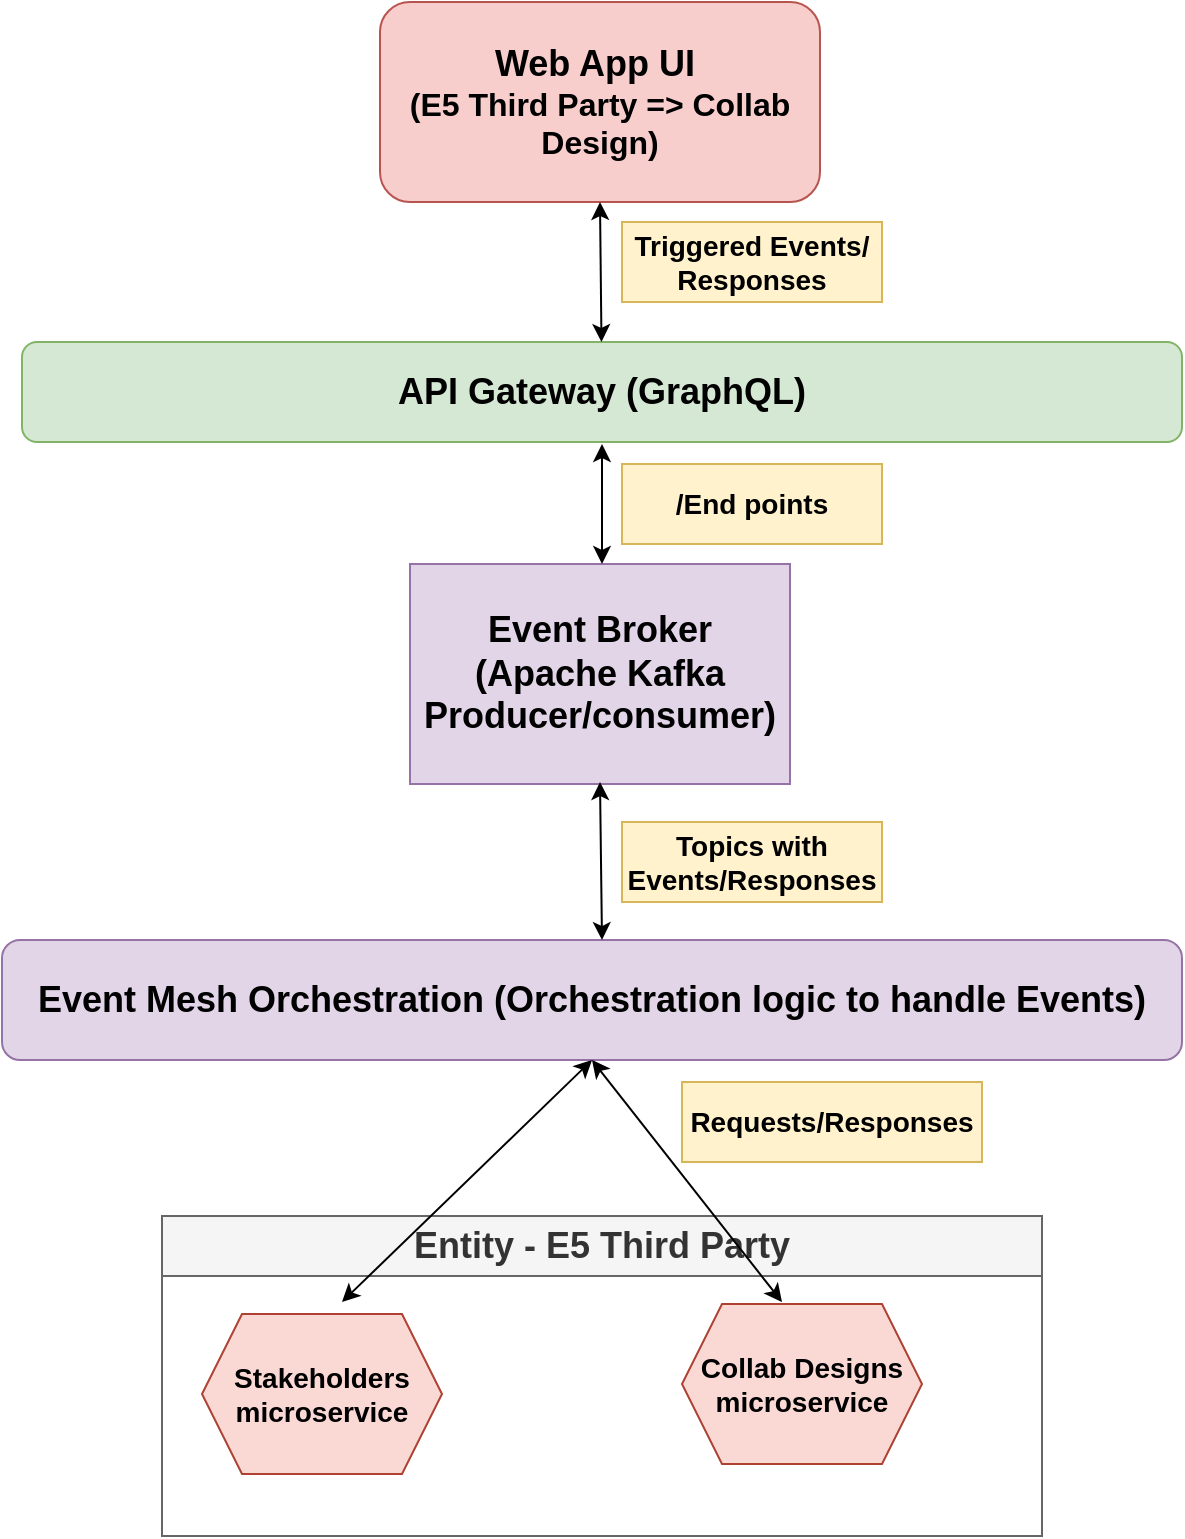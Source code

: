 <mxfile version="24.1.0" type="github">
  <diagram name="Page-1" id="lq2E3iUTwcxpcJMJKccM">
    <mxGraphModel dx="1590" dy="679" grid="1" gridSize="10" guides="1" tooltips="1" connect="1" arrows="1" fold="1" page="1" pageScale="1" pageWidth="850" pageHeight="1100" math="0" shadow="0">
      <root>
        <mxCell id="0" />
        <mxCell id="1" parent="0" />
        <mxCell id="_Vlkt0tSZf_k8hfW9mjZ-1" value="&lt;font style=&quot;font-size: 18px;&quot;&gt;&lt;b&gt;API Gateway (GraphQL)&lt;/b&gt;&lt;/font&gt;" style="rounded=1;whiteSpace=wrap;html=1;fillColor=#d5e8d4;strokeColor=#82b366;" vertex="1" parent="1">
          <mxGeometry x="190" y="200" width="580" height="50" as="geometry" />
        </mxCell>
        <mxCell id="_Vlkt0tSZf_k8hfW9mjZ-2" value="&lt;b&gt;&lt;font style=&quot;font-size: 18px;&quot;&gt;Web App UI&amp;nbsp;&lt;/font&gt;&lt;/b&gt;&lt;div&gt;&lt;b&gt;&lt;font style=&quot;&quot; size=&quot;3&quot;&gt;(E5 Third Party =&amp;gt; Collab Design)&lt;/font&gt;&lt;/b&gt;&lt;/div&gt;" style="rounded=1;whiteSpace=wrap;html=1;fillColor=#f8cecc;strokeColor=#b85450;" vertex="1" parent="1">
          <mxGeometry x="369" y="30" width="220" height="100" as="geometry" />
        </mxCell>
        <mxCell id="_Vlkt0tSZf_k8hfW9mjZ-10" value="&lt;b&gt;&lt;font style=&quot;font-size: 18px;&quot;&gt;Event Broker (Apache Kafka Producer/consumer)&lt;/font&gt;&lt;/b&gt;" style="rounded=0;whiteSpace=wrap;html=1;fillColor=#e1d5e7;strokeColor=#9673a6;" vertex="1" parent="1">
          <mxGeometry x="384" y="311" width="190" height="110" as="geometry" />
        </mxCell>
        <mxCell id="_Vlkt0tSZf_k8hfW9mjZ-11" value="&lt;b&gt;&lt;font style=&quot;font-size: 18px;&quot;&gt;Event Mesh Orchestration (Orchestration logic to handle Events)&lt;/font&gt;&lt;/b&gt;" style="rounded=1;whiteSpace=wrap;html=1;fillColor=#e1d5e7;strokeColor=#9673a6;" vertex="1" parent="1">
          <mxGeometry x="180" y="499" width="590" height="60" as="geometry" />
        </mxCell>
        <mxCell id="_Vlkt0tSZf_k8hfW9mjZ-12" value="" style="endArrow=classic;startArrow=classic;html=1;rounded=0;entryX=0.5;entryY=1;entryDx=0;entryDy=0;" edge="1" parent="1" source="_Vlkt0tSZf_k8hfW9mjZ-1" target="_Vlkt0tSZf_k8hfW9mjZ-2">
          <mxGeometry width="50" height="50" relative="1" as="geometry">
            <mxPoint x="530" y="270" as="sourcePoint" />
            <mxPoint x="580" y="220" as="targetPoint" />
          </mxGeometry>
        </mxCell>
        <mxCell id="_Vlkt0tSZf_k8hfW9mjZ-13" value="&lt;b&gt;&lt;font style=&quot;font-size: 14px;&quot;&gt;Triggered Events/ Responses&lt;/font&gt;&lt;/b&gt;" style="text;html=1;align=center;verticalAlign=middle;whiteSpace=wrap;rounded=0;fillColor=#fff2cc;strokeColor=#d6b656;" vertex="1" parent="1">
          <mxGeometry x="490" y="140" width="130" height="40" as="geometry" />
        </mxCell>
        <mxCell id="_Vlkt0tSZf_k8hfW9mjZ-14" value="" style="endArrow=classic;startArrow=classic;html=1;rounded=0;exitX=0.5;exitY=0;exitDx=0;exitDy=0;" edge="1" parent="1">
          <mxGeometry width="50" height="50" relative="1" as="geometry">
            <mxPoint x="480" y="311" as="sourcePoint" />
            <mxPoint x="480" y="251" as="targetPoint" />
          </mxGeometry>
        </mxCell>
        <mxCell id="_Vlkt0tSZf_k8hfW9mjZ-15" value="&lt;b&gt;&lt;font style=&quot;font-size: 14px;&quot;&gt;/End points&lt;/font&gt;&lt;/b&gt;" style="text;html=1;align=center;verticalAlign=middle;whiteSpace=wrap;rounded=0;fillColor=#fff2cc;strokeColor=#d6b656;" vertex="1" parent="1">
          <mxGeometry x="490" y="261" width="130" height="40" as="geometry" />
        </mxCell>
        <mxCell id="_Vlkt0tSZf_k8hfW9mjZ-18" value="" style="endArrow=classic;startArrow=classic;html=1;rounded=0;entryX=0.5;entryY=0.991;entryDx=0;entryDy=0;entryPerimeter=0;" edge="1" parent="1" target="_Vlkt0tSZf_k8hfW9mjZ-10">
          <mxGeometry width="50" height="50" relative="1" as="geometry">
            <mxPoint x="480" y="499" as="sourcePoint" />
            <mxPoint x="479" y="430" as="targetPoint" />
          </mxGeometry>
        </mxCell>
        <mxCell id="_Vlkt0tSZf_k8hfW9mjZ-19" value="&lt;b&gt;&lt;font style=&quot;font-size: 14px;&quot;&gt;Topics with Events/Responses&lt;/font&gt;&lt;/b&gt;" style="text;html=1;align=center;verticalAlign=middle;whiteSpace=wrap;rounded=0;fillColor=#fff2cc;strokeColor=#d6b656;" vertex="1" parent="1">
          <mxGeometry x="490" y="440" width="130" height="40" as="geometry" />
        </mxCell>
        <mxCell id="_Vlkt0tSZf_k8hfW9mjZ-20" value="&lt;font style=&quot;font-size: 14px;&quot;&gt;&lt;b&gt;Stakeholders microservice&lt;/b&gt;&lt;/font&gt;" style="shape=hexagon;perimeter=hexagonPerimeter2;whiteSpace=wrap;html=1;fixedSize=1;fillColor=#fad9d5;strokeColor=#ae4132;" vertex="1" parent="1">
          <mxGeometry x="280" y="686" width="120" height="80" as="geometry" />
        </mxCell>
        <mxCell id="_Vlkt0tSZf_k8hfW9mjZ-21" value="&lt;b&gt;&lt;font style=&quot;font-size: 14px;&quot;&gt;Collab Designs microservice&lt;/font&gt;&lt;/b&gt;" style="shape=hexagon;perimeter=hexagonPerimeter2;whiteSpace=wrap;html=1;fixedSize=1;fillColor=#fad9d5;strokeColor=#ae4132;" vertex="1" parent="1">
          <mxGeometry x="520" y="681" width="120" height="80" as="geometry" />
        </mxCell>
        <mxCell id="_Vlkt0tSZf_k8hfW9mjZ-22" value="&lt;b&gt;&lt;font style=&quot;font-size: 18px;&quot;&gt;Entity - E5 Third Party&lt;/font&gt;&lt;/b&gt;" style="swimlane;fontStyle=0;childLayout=stackLayout;horizontal=1;startSize=30;horizontalStack=0;resizeParent=1;resizeParentMax=0;resizeLast=0;collapsible=1;marginBottom=0;whiteSpace=wrap;html=1;fillColor=#f5f5f5;fontColor=#333333;strokeColor=#666666;" vertex="1" parent="1">
          <mxGeometry x="260" y="637" width="440" height="160" as="geometry" />
        </mxCell>
        <mxCell id="_Vlkt0tSZf_k8hfW9mjZ-23" value="" style="endArrow=classic;startArrow=classic;html=1;rounded=0;entryX=0.5;entryY=1;entryDx=0;entryDy=0;" edge="1" parent="_Vlkt0tSZf_k8hfW9mjZ-22" target="_Vlkt0tSZf_k8hfW9mjZ-11">
          <mxGeometry width="50" height="50" relative="1" as="geometry">
            <mxPoint x="90" y="43" as="sourcePoint" />
            <mxPoint x="70" y="-41" as="targetPoint" />
          </mxGeometry>
        </mxCell>
        <mxCell id="_Vlkt0tSZf_k8hfW9mjZ-24" value="" style="endArrow=classic;startArrow=classic;html=1;rounded=0;entryX=0.5;entryY=1;entryDx=0;entryDy=0;" edge="1" parent="1" target="_Vlkt0tSZf_k8hfW9mjZ-11">
          <mxGeometry width="50" height="50" relative="1" as="geometry">
            <mxPoint x="570" y="680" as="sourcePoint" />
            <mxPoint x="470" y="670" as="targetPoint" />
          </mxGeometry>
        </mxCell>
        <mxCell id="_Vlkt0tSZf_k8hfW9mjZ-25" value="&lt;b&gt;&lt;font style=&quot;font-size: 14px;&quot;&gt;Requests/Responses&lt;/font&gt;&lt;/b&gt;" style="text;html=1;align=center;verticalAlign=middle;whiteSpace=wrap;rounded=0;fillColor=#fff2cc;strokeColor=#d6b656;" vertex="1" parent="1">
          <mxGeometry x="520" y="570" width="150" height="40" as="geometry" />
        </mxCell>
      </root>
    </mxGraphModel>
  </diagram>
</mxfile>
